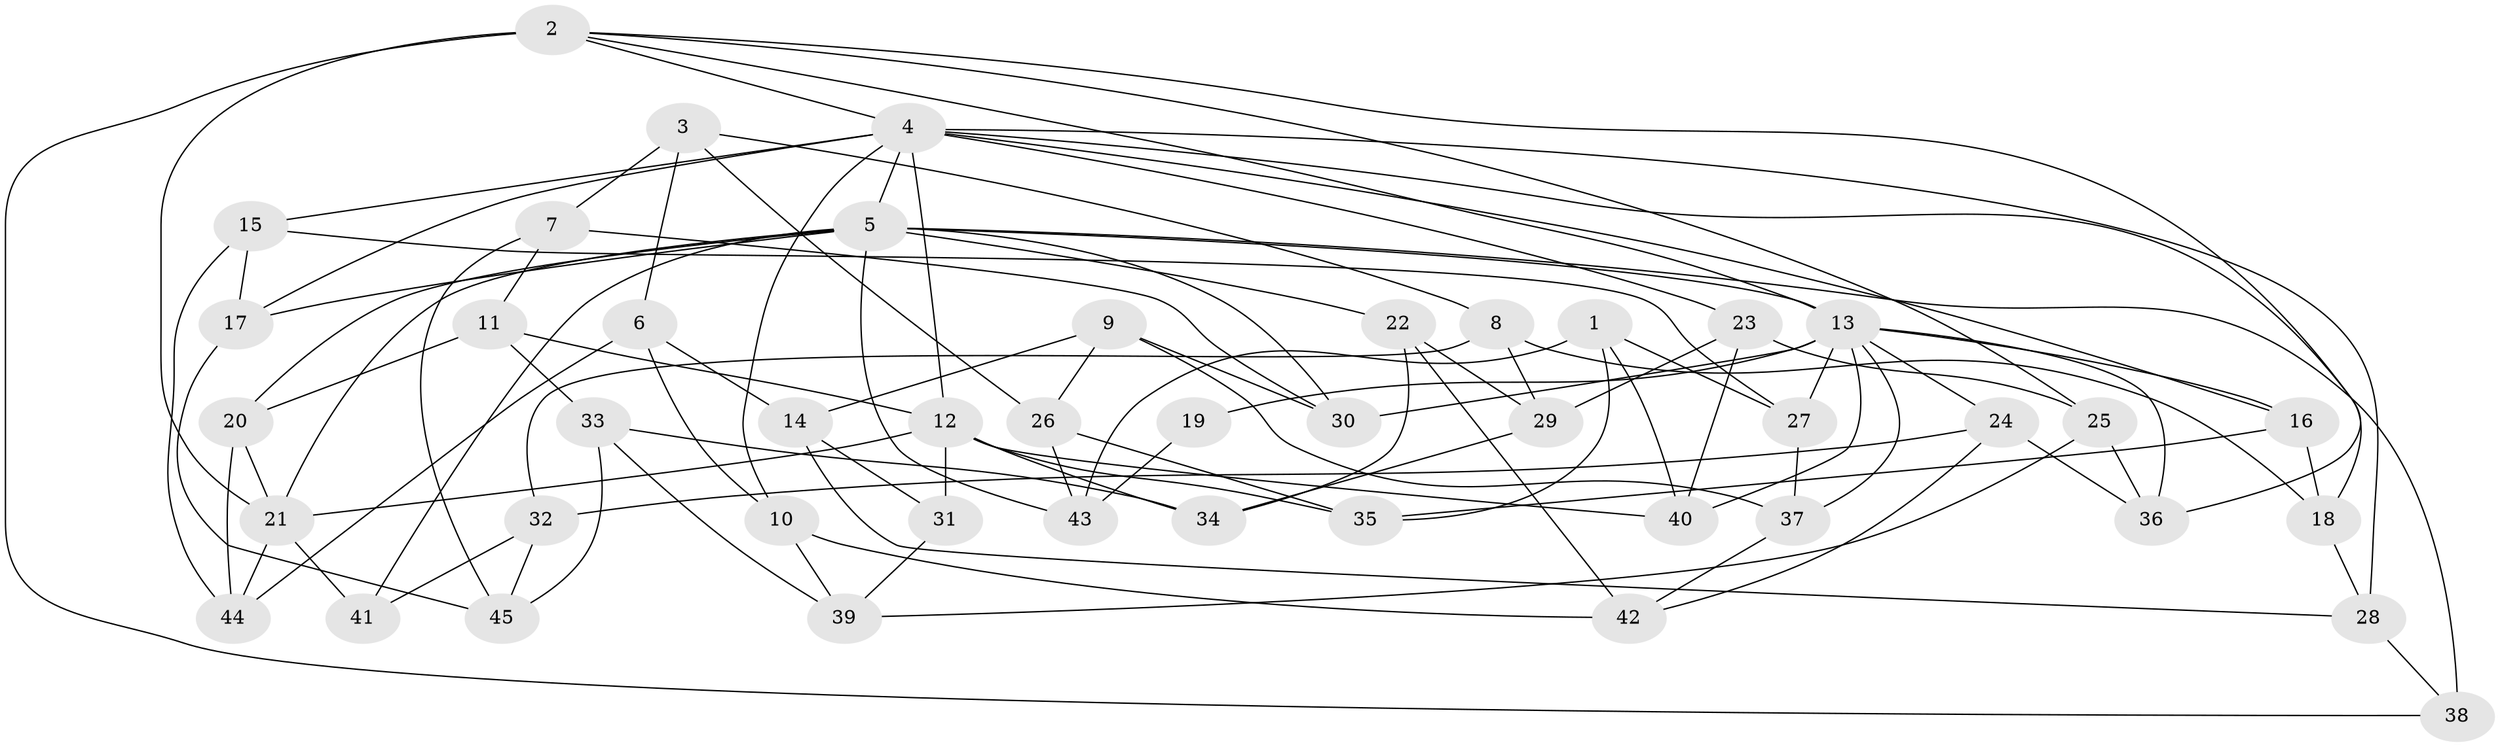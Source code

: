 // original degree distribution, {4: 1.0}
// Generated by graph-tools (version 1.1) at 2025/53/03/04/25 22:53:38]
// undirected, 45 vertices, 100 edges
graph export_dot {
  node [color=gray90,style=filled];
  1;
  2;
  3;
  4;
  5;
  6;
  7;
  8;
  9;
  10;
  11;
  12;
  13;
  14;
  15;
  16;
  17;
  18;
  19;
  20;
  21;
  22;
  23;
  24;
  25;
  26;
  27;
  28;
  29;
  30;
  31;
  32;
  33;
  34;
  35;
  36;
  37;
  38;
  39;
  40;
  41;
  42;
  43;
  44;
  45;
  1 -- 27 [weight=1.0];
  1 -- 35 [weight=1.0];
  1 -- 40 [weight=1.0];
  1 -- 43 [weight=1.0];
  2 -- 4 [weight=1.0];
  2 -- 13 [weight=1.0];
  2 -- 21 [weight=3.0];
  2 -- 25 [weight=1.0];
  2 -- 36 [weight=1.0];
  2 -- 38 [weight=1.0];
  3 -- 6 [weight=1.0];
  3 -- 7 [weight=1.0];
  3 -- 8 [weight=1.0];
  3 -- 26 [weight=1.0];
  4 -- 5 [weight=1.0];
  4 -- 10 [weight=1.0];
  4 -- 12 [weight=1.0];
  4 -- 15 [weight=1.0];
  4 -- 16 [weight=1.0];
  4 -- 17 [weight=1.0];
  4 -- 18 [weight=1.0];
  4 -- 23 [weight=1.0];
  4 -- 28 [weight=1.0];
  5 -- 13 [weight=1.0];
  5 -- 17 [weight=1.0];
  5 -- 20 [weight=1.0];
  5 -- 21 [weight=1.0];
  5 -- 22 [weight=1.0];
  5 -- 30 [weight=1.0];
  5 -- 38 [weight=2.0];
  5 -- 41 [weight=2.0];
  5 -- 43 [weight=1.0];
  6 -- 10 [weight=1.0];
  6 -- 14 [weight=1.0];
  6 -- 44 [weight=1.0];
  7 -- 11 [weight=1.0];
  7 -- 30 [weight=1.0];
  7 -- 45 [weight=1.0];
  8 -- 18 [weight=1.0];
  8 -- 29 [weight=1.0];
  8 -- 32 [weight=1.0];
  9 -- 14 [weight=1.0];
  9 -- 26 [weight=1.0];
  9 -- 30 [weight=1.0];
  9 -- 37 [weight=1.0];
  10 -- 39 [weight=1.0];
  10 -- 42 [weight=1.0];
  11 -- 12 [weight=1.0];
  11 -- 20 [weight=1.0];
  11 -- 33 [weight=1.0];
  12 -- 21 [weight=1.0];
  12 -- 31 [weight=2.0];
  12 -- 34 [weight=1.0];
  12 -- 35 [weight=1.0];
  12 -- 40 [weight=1.0];
  13 -- 16 [weight=1.0];
  13 -- 19 [weight=3.0];
  13 -- 24 [weight=1.0];
  13 -- 27 [weight=1.0];
  13 -- 30 [weight=1.0];
  13 -- 36 [weight=1.0];
  13 -- 37 [weight=1.0];
  13 -- 40 [weight=1.0];
  14 -- 28 [weight=1.0];
  14 -- 31 [weight=1.0];
  15 -- 17 [weight=1.0];
  15 -- 27 [weight=1.0];
  15 -- 44 [weight=1.0];
  16 -- 18 [weight=1.0];
  16 -- 35 [weight=1.0];
  17 -- 45 [weight=1.0];
  18 -- 28 [weight=1.0];
  19 -- 43 [weight=1.0];
  20 -- 21 [weight=1.0];
  20 -- 44 [weight=1.0];
  21 -- 41 [weight=1.0];
  21 -- 44 [weight=1.0];
  22 -- 29 [weight=1.0];
  22 -- 34 [weight=1.0];
  22 -- 42 [weight=1.0];
  23 -- 25 [weight=1.0];
  23 -- 29 [weight=1.0];
  23 -- 40 [weight=1.0];
  24 -- 32 [weight=1.0];
  24 -- 36 [weight=1.0];
  24 -- 42 [weight=1.0];
  25 -- 36 [weight=1.0];
  25 -- 39 [weight=1.0];
  26 -- 35 [weight=1.0];
  26 -- 43 [weight=1.0];
  27 -- 37 [weight=1.0];
  28 -- 38 [weight=1.0];
  29 -- 34 [weight=1.0];
  31 -- 39 [weight=1.0];
  32 -- 41 [weight=1.0];
  32 -- 45 [weight=1.0];
  33 -- 34 [weight=1.0];
  33 -- 39 [weight=1.0];
  33 -- 45 [weight=1.0];
  37 -- 42 [weight=1.0];
}
